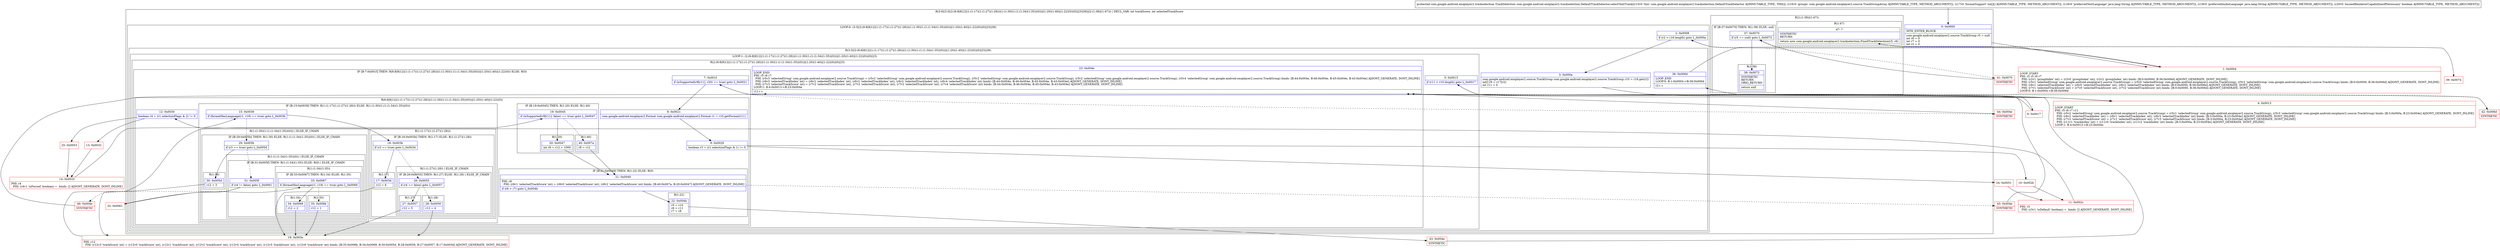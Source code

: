 digraph "CFG forcom.google.android.exoplayer2.trackselection.DefaultTrackSelector.selectTextTrack(Lcom\/google\/android\/exoplayer2\/source\/TrackGroupArray;[[ILjava\/lang\/String;Ljava\/lang\/String;Z)Lcom\/google\/android\/exoplayer2\/trackselection\/TrackSelection;" {
subgraph cluster_Region_1873100166 {
label = "R(3:0|(3:3|(2:(6:8|9|12|(1:(1:17)(1:(1:27)(1:28)))(1:(1:30)(1:(1:(1:34)(1:35))(0)))|(1:20)(1:40)|(1:22)(0))(0)|23)|36)|(2:(1:38)|(1:47))) | DECL_VAR: int trackScore, int selectedTrackScore\l";
node [shape=record,color=blue];
Node_0 [shape=record,label="{0\:\ 0x0000|MTH_ENTER_BLOCK\l|com.google.android.exoplayer2.source.TrackGroup r5 = null\lint r6 = 0\lint r7 = 0\lint r2 = 0\l}"];
subgraph cluster_LoopRegion_1183870650 {
label = "LOOP:0: (3:3|(2:(6:8|9|12|(1:(1:17)(1:(1:27)(1:28)))(1:(1:30)(1:(1:(1:34)(1:35))(0)))|(1:20)(1:40)|(1:22)(0))(0)|23)|36)";
node [shape=record,color=blue];
Node_2 [shape=record,label="{2\:\ 0x0008|if (r2 \< r16.length) goto L_0x000a\l}"];
subgraph cluster_Region_35919107 {
label = "R(3:3|(2:(6:8|9|12|(1:(1:17)(1:(1:27)(1:28)))(1:(1:30)(1:(1:(1:34)(1:35))(0)))|(1:20)(1:40)|(1:22)(0))(0)|23)|36)";
node [shape=record,color=blue];
Node_3 [shape=record,label="{3\:\ 0x000a|com.google.android.exoplayer2.source.TrackGroup com.google.android.exoplayer2.source.TrackGroup r10 = r16.get(r2)\lint[] r9 = r17[r2]\lint r11 = 0\l}"];
subgraph cluster_LoopRegion_1859819513 {
label = "LOOP:1: (2:(6:8|9|12|(1:(1:17)(1:(1:27)(1:28)))(1:(1:30)(1:(1:(1:34)(1:35))(0)))|(1:20)(1:40)|(1:22)(0))(0)|23)";
node [shape=record,color=blue];
Node_5 [shape=record,label="{5\:\ 0x0015|if (r11 \< r10.length) goto L_0x0017\l}"];
subgraph cluster_Region_1670455622 {
label = "R(2:(6:8|9|12|(1:(1:17)(1:(1:27)(1:28)))(1:(1:30)(1:(1:(1:34)(1:35))(0)))|(1:20)(1:40)|(1:22)(0))(0)|23)";
node [shape=record,color=blue];
subgraph cluster_IfRegion_2069929659 {
label = "IF [B:7:0x001f] THEN: R(6:8|9|12|(1:(1:17)(1:(1:27)(1:28)))(1:(1:30)(1:(1:(1:34)(1:35))(0)))|(1:20)(1:40)|(1:22)(0)) ELSE: R(0)";
node [shape=record,color=blue];
Node_7 [shape=record,label="{7\:\ 0x001f|if (isSupported(r9[r11], r20) == true) goto L_0x0021\l}"];
subgraph cluster_Region_1044435575 {
label = "R(6:8|9|12|(1:(1:17)(1:(1:27)(1:28)))(1:(1:30)(1:(1:(1:34)(1:35))(0)))|(1:20)(1:40)|(1:22)(0))";
node [shape=record,color=blue];
Node_8 [shape=record,label="{8\:\ 0x0021|com.google.android.exoplayer2.Format com.google.android.exoplayer2.Format r1 = r10.getFormat(r11)\l}"];
Node_9 [shape=record,label="{9\:\ 0x0029|boolean r3 = (r1.selectionFlags & 1) != 0\l}"];
Node_12 [shape=record,label="{12\:\ 0x0030|boolean r4 = (r1.selectionFlags & 2) != 0\l}"];
subgraph cluster_IfRegion_1543148585 {
label = "IF [B:15:0x0039] THEN: R(1:(1:17)(1:(1:27)(1:28))) ELSE: R(1:(1:30)(1:(1:(1:34)(1:35))(0)))";
node [shape=record,color=blue];
Node_15 [shape=record,label="{15\:\ 0x0039|if (formatHasLanguage(r1, r18) == true) goto L_0x003b\l}"];
subgraph cluster_Region_2085875847 {
label = "R(1:(1:17)(1:(1:27)(1:28)))";
node [shape=record,color=blue];
subgraph cluster_IfRegion_225564712 {
label = "IF [B:16:0x003b] THEN: R(1:17) ELSE: R(1:(1:27)(1:28))";
node [shape=record,color=blue];
Node_16 [shape=record,label="{16\:\ 0x003b|if (r3 == true) goto L_0x003d\l}"];
subgraph cluster_Region_719686969 {
label = "R(1:17)";
node [shape=record,color=blue];
Node_17 [shape=record,label="{17\:\ 0x003d|r12 = 6\l}"];
}
subgraph cluster_Region_222281636 {
label = "R(1:(1:27)(1:28)) | ELSE_IF_CHAIN\l";
node [shape=record,color=blue];
subgraph cluster_IfRegion_1750386884 {
label = "IF [B:26:0x0055] THEN: R(1:27) ELSE: R(1:28) | ELSE_IF_CHAIN\l";
node [shape=record,color=blue];
Node_26 [shape=record,label="{26\:\ 0x0055|if (r4 == false) goto L_0x0057\l}"];
subgraph cluster_Region_2092015923 {
label = "R(1:27)";
node [shape=record,color=blue];
Node_27 [shape=record,label="{27\:\ 0x0057|r12 = 5\l}"];
}
subgraph cluster_Region_297808407 {
label = "R(1:28)";
node [shape=record,color=blue];
Node_28 [shape=record,label="{28\:\ 0x0059|r12 = 4\l}"];
}
}
}
}
}
subgraph cluster_Region_1939173653 {
label = "R(1:(1:30)(1:(1:(1:34)(1:35))(0))) | ELSE_IF_CHAIN\l";
node [shape=record,color=blue];
subgraph cluster_IfRegion_1728070609 {
label = "IF [B:29:0x005b] THEN: R(1:30) ELSE: R(1:(1:(1:34)(1:35))(0)) | ELSE_IF_CHAIN\l";
node [shape=record,color=blue];
Node_29 [shape=record,label="{29\:\ 0x005b|if (r3 == true) goto L_0x005d\l}"];
subgraph cluster_Region_1720923800 {
label = "R(1:30)";
node [shape=record,color=blue];
Node_30 [shape=record,label="{30\:\ 0x005d|r12 = 3\l}"];
}
subgraph cluster_Region_2127648017 {
label = "R(1:(1:(1:34)(1:35))(0)) | ELSE_IF_CHAIN\l";
node [shape=record,color=blue];
subgraph cluster_IfRegion_1317483617 {
label = "IF [B:31:0x005f] THEN: R(1:(1:34)(1:35)) ELSE: R(0) | ELSE_IF_CHAIN\l";
node [shape=record,color=blue];
Node_31 [shape=record,label="{31\:\ 0x005f|if (r4 != false) goto L_0x0061\l}"];
subgraph cluster_Region_493176196 {
label = "R(1:(1:34)(1:35))";
node [shape=record,color=blue];
subgraph cluster_IfRegion_605052075 {
label = "IF [B:33:0x0067] THEN: R(1:34) ELSE: R(1:35)";
node [shape=record,color=blue];
Node_33 [shape=record,label="{33\:\ 0x0067|if (formatHasLanguage(r1, r19) == true) goto L_0x0069\l}"];
subgraph cluster_Region_676317629 {
label = "R(1:34)";
node [shape=record,color=blue];
Node_34 [shape=record,label="{34\:\ 0x0069|r12 = 2\l}"];
}
subgraph cluster_Region_1295258881 {
label = "R(1:35)";
node [shape=record,color=blue];
Node_35 [shape=record,label="{35\:\ 0x006b|r12 = 1\l}"];
}
}
}
subgraph cluster_Region_1842813715 {
label = "R(0)";
node [shape=record,color=blue];
}
}
}
}
}
}
subgraph cluster_IfRegion_1506676953 {
label = "IF [B:19:0x0045] THEN: R(1:20) ELSE: R(1:40)";
node [shape=record,color=blue];
Node_19 [shape=record,label="{19\:\ 0x0045|if (isSupported(r9[r11], false) == true) goto L_0x0047\l}"];
subgraph cluster_Region_1165855009 {
label = "R(1:20)";
node [shape=record,color=blue];
Node_20 [shape=record,label="{20\:\ 0x0047|int r8 = r12 + 1000\l}"];
}
subgraph cluster_Region_1438472459 {
label = "R(1:40)";
node [shape=record,color=blue];
Node_40 [shape=record,label="{40\:\ 0x007a|r8 = r12\l}"];
}
}
subgraph cluster_IfRegion_899459783 {
label = "IF [B:21:0x0049] THEN: R(1:22) ELSE: R(0)";
node [shape=record,color=blue];
Node_21 [shape=record,label="{21\:\ 0x0049|PHI: r8 \l  PHI: (r8v1 'selectedTrackScore' int) = (r8v0 'selectedTrackScore' int), (r8v2 'selectedTrackScore' int) binds: [B:40:0x007a, B:20:0x0047] A[DONT_GENERATE, DONT_INLINE]\l|if (r8 \> r7) goto L_0x004b\l}"];
subgraph cluster_Region_1917859299 {
label = "R(1:22)";
node [shape=record,color=blue];
Node_22 [shape=record,label="{22\:\ 0x004b|r5 = r10\lr6 = r11\lr7 = r8\l}"];
}
subgraph cluster_Region_890425957 {
label = "R(0)";
node [shape=record,color=blue];
}
}
}
subgraph cluster_Region_1100963851 {
label = "R(0)";
node [shape=record,color=blue];
}
}
Node_23 [shape=record,label="{23\:\ 0x004e|LOOP_END\lPHI: r5 r6 r7 \l  PHI: (r5v3 'selectedGroup' com.google.android.exoplayer2.source.TrackGroup) = (r5v2 'selectedGroup' com.google.android.exoplayer2.source.TrackGroup), (r5v2 'selectedGroup' com.google.android.exoplayer2.source.TrackGroup), (r5v2 'selectedGroup' com.google.android.exoplayer2.source.TrackGroup), (r5v4 'selectedGroup' com.google.android.exoplayer2.source.TrackGroup) binds: [B:44:0x004e, B:46:0x004e, B:45:0x004e, B:43:0x004e] A[DONT_GENERATE, DONT_INLINE]\l  PHI: (r6v3 'selectedTrackIndex' int) = (r6v2 'selectedTrackIndex' int), (r6v2 'selectedTrackIndex' int), (r6v2 'selectedTrackIndex' int), (r6v4 'selectedTrackIndex' int) binds: [B:44:0x004e, B:46:0x004e, B:45:0x004e, B:43:0x004e] A[DONT_GENERATE, DONT_INLINE]\l  PHI: (r7v3 'selectedTrackScore' int) = (r7v2 'selectedTrackScore' int), (r7v2 'selectedTrackScore' int), (r7v2 'selectedTrackScore' int), (r7v4 'selectedTrackScore' int) binds: [B:44:0x004e, B:46:0x004e, B:45:0x004e, B:43:0x004e] A[DONT_GENERATE, DONT_INLINE]\lLOOP:1: B:4:0x0013\-\>B:23:0x004e\l|r11++\l}"];
}
}
Node_36 [shape=record,label="{36\:\ 0x006d|LOOP_END\lLOOP:0: B:1:0x0004\-\>B:36:0x006d\l|r2++\l}"];
}
}
subgraph cluster_Region_1994474713 {
label = "R(2:(1:38)|(1:47))";
node [shape=record,color=blue];
subgraph cluster_IfRegion_988791784 {
label = "IF [B:37:0x0070] THEN: R(1:38) ELSE: null";
node [shape=record,color=blue];
Node_37 [shape=record,label="{37\:\ 0x0070|if (r5 == null) goto L_0x0072\l}"];
subgraph cluster_Region_591120021 {
label = "R(1:38)";
node [shape=record,color=blue];
Node_38 [shape=record,label="{38\:\ 0x0072|SYNTHETIC\lRETURN\lORIG_RETURN\l|return null\l}"];
}
}
subgraph cluster_Region_1930682414 {
label = "R(1:47)";
node [shape=record,color=blue];
Node_47 [shape=record,label="{47\:\ ?|SYNTHETIC\lRETURN\l|return new com.google.android.exoplayer2.trackselection.FixedTrackSelection(r5, r6)\l}"];
}
}
}
Node_1 [shape=record,color=red,label="{1\:\ 0x0004|LOOP_START\lPHI: r2 r5 r6 r7 \l  PHI: (r2v1 'groupIndex' int) = (r2v0 'groupIndex' int), (r2v2 'groupIndex' int) binds: [B:0:0x0000, B:36:0x006d] A[DONT_GENERATE, DONT_INLINE]\l  PHI: (r5v1 'selectedGroup' com.google.android.exoplayer2.source.TrackGroup) = (r5v0 'selectedGroup' com.google.android.exoplayer2.source.TrackGroup), (r5v2 'selectedGroup' com.google.android.exoplayer2.source.TrackGroup) binds: [B:0:0x0000, B:36:0x006d] A[DONT_GENERATE, DONT_INLINE]\l  PHI: (r6v1 'selectedTrackIndex' int) = (r6v0 'selectedTrackIndex' int), (r6v2 'selectedTrackIndex' int) binds: [B:0:0x0000, B:36:0x006d] A[DONT_GENERATE, DONT_INLINE]\l  PHI: (r7v1 'selectedTrackScore' int) = (r7v0 'selectedTrackScore' int), (r7v2 'selectedTrackScore' int) binds: [B:0:0x0000, B:36:0x006d] A[DONT_GENERATE, DONT_INLINE]\lLOOP:0: B:1:0x0004\-\>B:36:0x006d\l}"];
Node_4 [shape=record,color=red,label="{4\:\ 0x0013|LOOP_START\lPHI: r5 r6 r7 r11 \l  PHI: (r5v2 'selectedGroup' com.google.android.exoplayer2.source.TrackGroup) = (r5v1 'selectedGroup' com.google.android.exoplayer2.source.TrackGroup), (r5v3 'selectedGroup' com.google.android.exoplayer2.source.TrackGroup) binds: [B:3:0x000a, B:23:0x004e] A[DONT_GENERATE, DONT_INLINE]\l  PHI: (r6v2 'selectedTrackIndex' int) = (r6v1 'selectedTrackIndex' int), (r6v3 'selectedTrackIndex' int) binds: [B:3:0x000a, B:23:0x004e] A[DONT_GENERATE, DONT_INLINE]\l  PHI: (r7v2 'selectedTrackScore' int) = (r7v1 'selectedTrackScore' int), (r7v3 'selectedTrackScore' int) binds: [B:3:0x000a, B:23:0x004e] A[DONT_GENERATE, DONT_INLINE]\l  PHI: (r11v1 'trackIndex' int) = (r11v0 'trackIndex' int), (r11v2 'trackIndex' int) binds: [B:3:0x000a, B:23:0x004e] A[DONT_GENERATE, DONT_INLINE]\lLOOP:1: B:4:0x0013\-\>B:23:0x004e\l}"];
Node_6 [shape=record,color=red,label="{6\:\ 0x0017}"];
Node_10 [shape=record,color=red,label="{10\:\ 0x002b}"];
Node_11 [shape=record,color=red,label="{11\:\ 0x002c|PHI: r3 \l  PHI: (r3v1 'isDefault' boolean) =  binds: [] A[DONT_GENERATE, DONT_INLINE]\l}"];
Node_13 [shape=record,color=red,label="{13\:\ 0x0032}"];
Node_14 [shape=record,color=red,label="{14\:\ 0x0033|PHI: r4 \l  PHI: (r4v1 'isForced' boolean) =  binds: [] A[DONT_GENERATE, DONT_INLINE]\l}"];
Node_18 [shape=record,color=red,label="{18\:\ 0x003e|PHI: r12 \l  PHI: (r12v3 'trackScore' int) = (r12v0 'trackScore' int), (r12v1 'trackScore' int), (r12v2 'trackScore' int), (r12v4 'trackScore' int), (r12v5 'trackScore' int), (r12v6 'trackScore' int) binds: [B:35:0x006b, B:34:0x0069, B:30:0x005d, B:28:0x0059, B:27:0x0057, B:17:0x003d] A[DONT_GENERATE, DONT_INLINE]\l}"];
Node_24 [shape=record,color=red,label="{24\:\ 0x0051}"];
Node_25 [shape=record,color=red,label="{25\:\ 0x0053}"];
Node_32 [shape=record,color=red,label="{32\:\ 0x0061}"];
Node_39 [shape=record,color=red,label="{39\:\ 0x0074}"];
Node_41 [shape=record,color=red,label="{41\:\ 0x0070|SYNTHETIC\l}"];
Node_42 [shape=record,color=red,label="{42\:\ 0x006d|SYNTHETIC\l}"];
Node_43 [shape=record,color=red,label="{43\:\ 0x004e|SYNTHETIC\l}"];
Node_44 [shape=record,color=red,label="{44\:\ 0x004e|SYNTHETIC\l}"];
Node_45 [shape=record,color=red,label="{45\:\ 0x004e|SYNTHETIC\l}"];
Node_46 [shape=record,color=red,label="{46\:\ 0x004e|SYNTHETIC\l}"];
MethodNode[shape=record,label="{protected com.google.android.exoplayer2.trackselection.TrackSelection com.google.android.exoplayer2.trackselection.DefaultTrackSelector.selectTextTrack((r15v0 'this' com.google.android.exoplayer2.trackselection.DefaultTrackSelector A[IMMUTABLE_TYPE, THIS]), (r16v0 'groups' com.google.android.exoplayer2.source.TrackGroupArray A[IMMUTABLE_TYPE, METHOD_ARGUMENT]), (r17v0 'formatSupport' int[][] A[IMMUTABLE_TYPE, METHOD_ARGUMENT]), (r18v0 'preferredTextLanguage' java.lang.String A[IMMUTABLE_TYPE, METHOD_ARGUMENT]), (r19v0 'preferredAudioLanguage' java.lang.String A[IMMUTABLE_TYPE, METHOD_ARGUMENT]), (r20v0 'exceedRendererCapabilitiesIfNecessary' boolean A[IMMUTABLE_TYPE, METHOD_ARGUMENT])) }"];
MethodNode -> Node_0;
Node_0 -> Node_1;
Node_2 -> Node_3;
Node_2 -> Node_41[style=dashed];
Node_3 -> Node_4;
Node_5 -> Node_6;
Node_5 -> Node_42[style=dashed];
Node_7 -> Node_8;
Node_7 -> Node_44[style=dashed];
Node_8 -> Node_9;
Node_9 -> Node_10;
Node_9 -> Node_24;
Node_12 -> Node_13;
Node_12 -> Node_25;
Node_15 -> Node_16;
Node_15 -> Node_29[style=dashed];
Node_16 -> Node_17;
Node_16 -> Node_26[style=dashed];
Node_17 -> Node_18;
Node_26 -> Node_27;
Node_26 -> Node_28[style=dashed];
Node_27 -> Node_18;
Node_28 -> Node_18;
Node_29 -> Node_30;
Node_29 -> Node_31[style=dashed];
Node_30 -> Node_18;
Node_31 -> Node_32;
Node_31 -> Node_46[style=dashed];
Node_33 -> Node_34;
Node_33 -> Node_35[style=dashed];
Node_34 -> Node_18;
Node_35 -> Node_18;
Node_19 -> Node_20;
Node_19 -> Node_40[style=dashed];
Node_20 -> Node_21;
Node_40 -> Node_21;
Node_21 -> Node_22;
Node_21 -> Node_45[style=dashed];
Node_22 -> Node_43;
Node_23 -> Node_4;
Node_36 -> Node_1;
Node_37 -> Node_38;
Node_37 -> Node_39[style=dashed];
Node_1 -> Node_2;
Node_4 -> Node_5;
Node_6 -> Node_7;
Node_10 -> Node_11;
Node_11 -> Node_12;
Node_13 -> Node_14;
Node_14 -> Node_15;
Node_18 -> Node_19;
Node_24 -> Node_11;
Node_25 -> Node_14;
Node_32 -> Node_33;
Node_39 -> Node_47;
Node_41 -> Node_37;
Node_42 -> Node_36;
Node_43 -> Node_23;
Node_44 -> Node_23;
Node_45 -> Node_23;
Node_46 -> Node_23;
}

